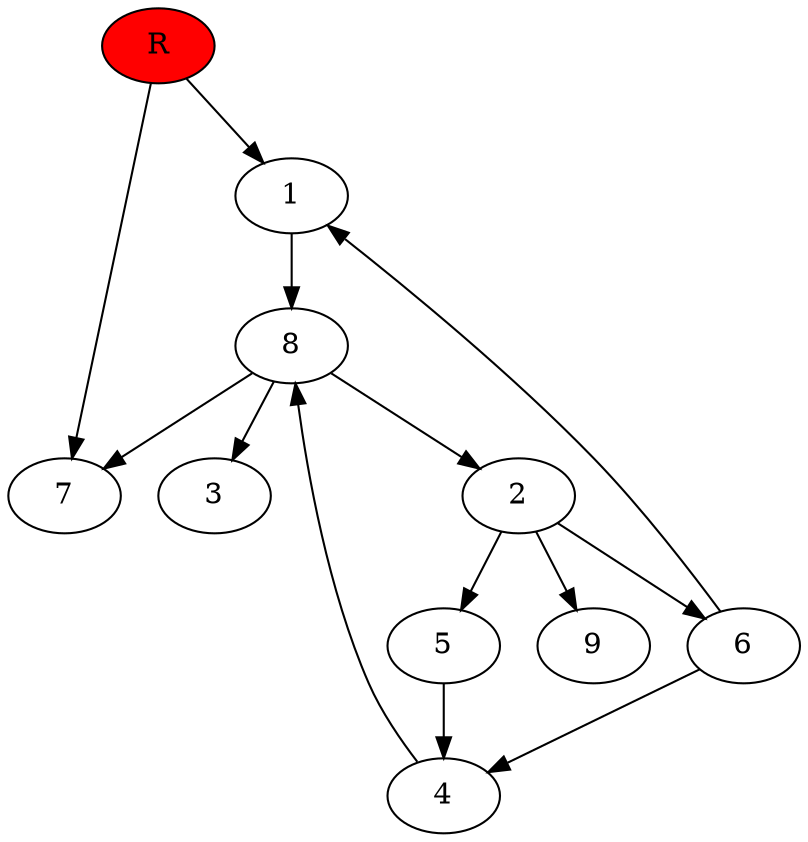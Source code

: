 digraph prb35378 {
	1
	2
	3
	4
	5
	6
	7
	8
	R [fillcolor="#ff0000" style=filled]
	1 -> 8
	2 -> 5
	2 -> 6
	2 -> 9
	4 -> 8
	5 -> 4
	6 -> 1
	6 -> 4
	8 -> 2
	8 -> 3
	8 -> 7
	R -> 1
	R -> 7
}
